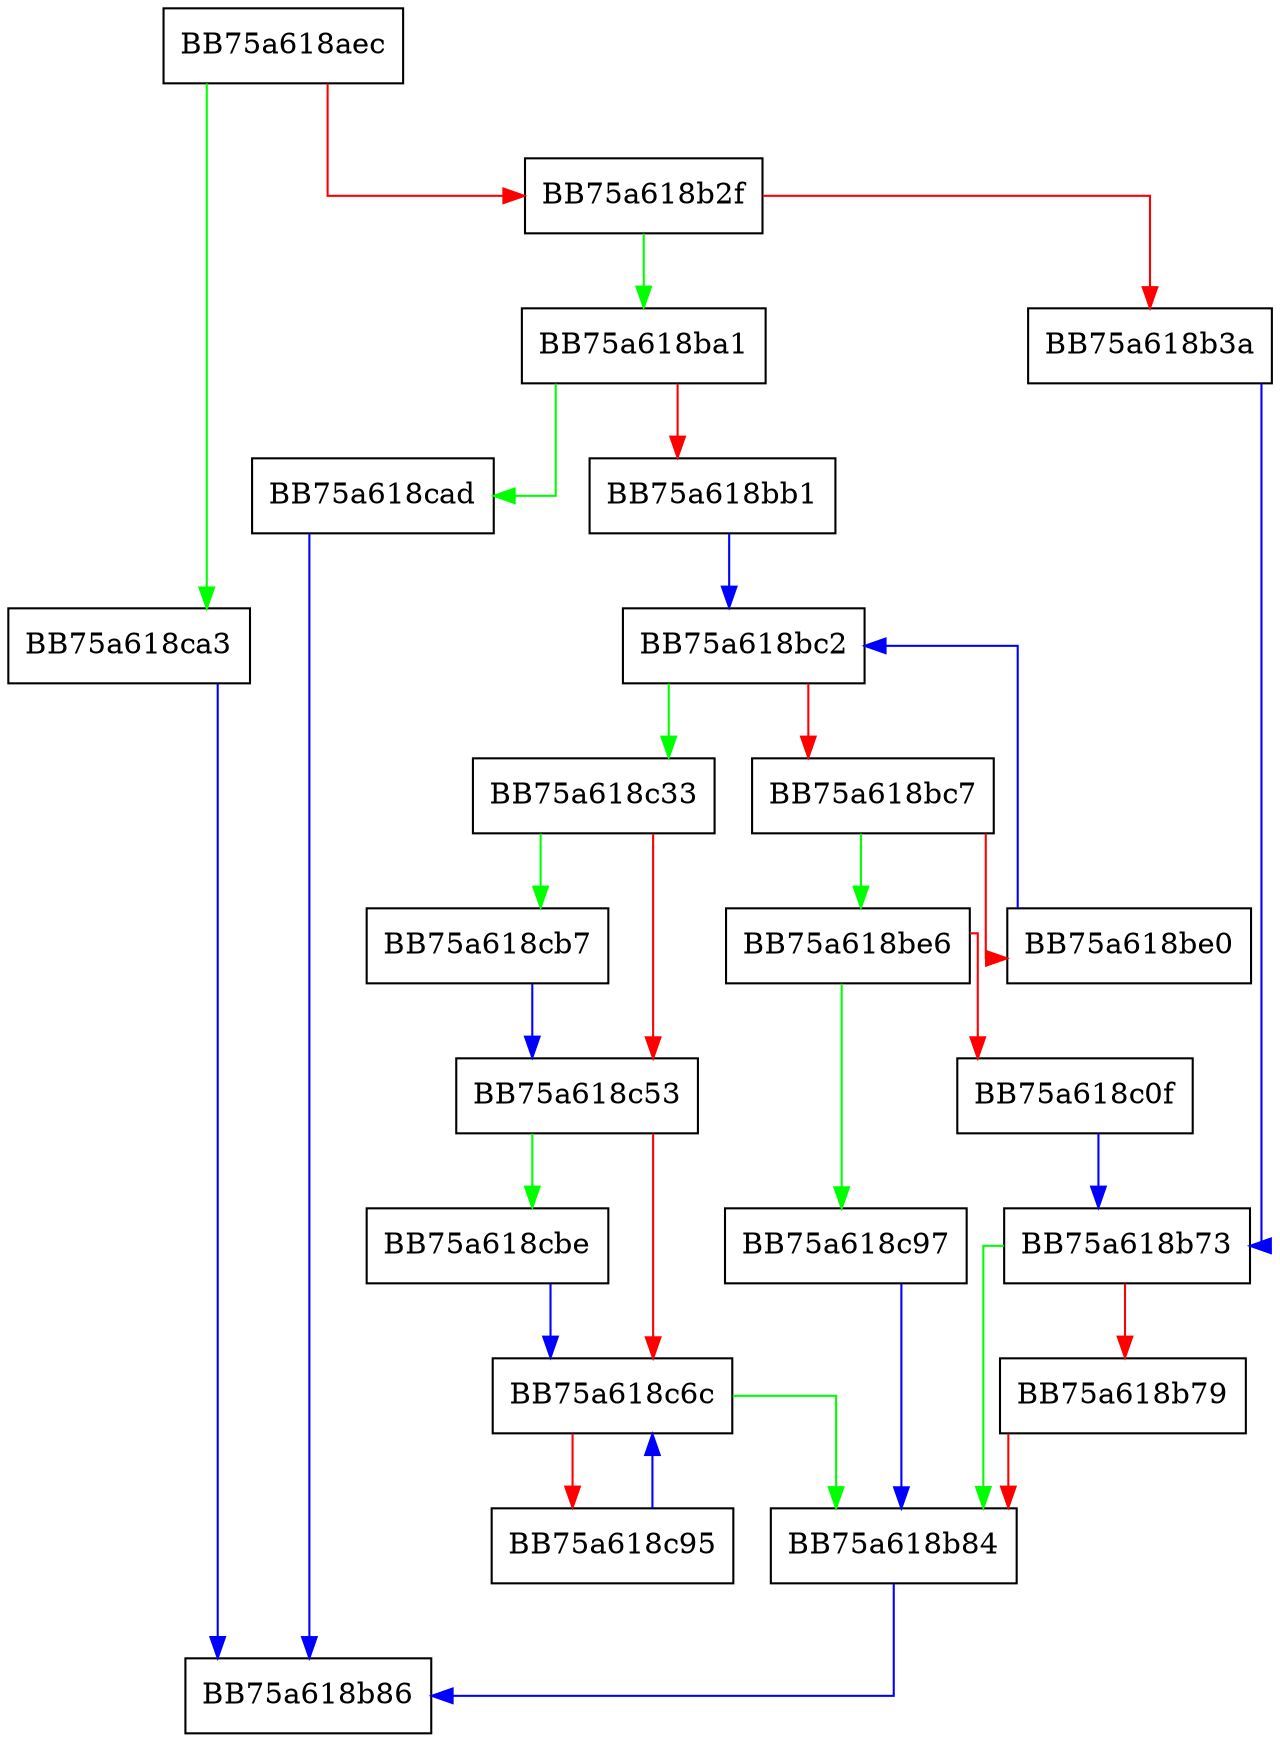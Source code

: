 digraph decodeSymbol1 {
  node [shape="box"];
  graph [splines=ortho];
  BB75a618aec -> BB75a618ca3 [color="green"];
  BB75a618aec -> BB75a618b2f [color="red"];
  BB75a618b2f -> BB75a618ba1 [color="green"];
  BB75a618b2f -> BB75a618b3a [color="red"];
  BB75a618b3a -> BB75a618b73 [color="blue"];
  BB75a618b73 -> BB75a618b84 [color="green"];
  BB75a618b73 -> BB75a618b79 [color="red"];
  BB75a618b79 -> BB75a618b84 [color="red"];
  BB75a618b84 -> BB75a618b86 [color="blue"];
  BB75a618ba1 -> BB75a618cad [color="green"];
  BB75a618ba1 -> BB75a618bb1 [color="red"];
  BB75a618bb1 -> BB75a618bc2 [color="blue"];
  BB75a618bc2 -> BB75a618c33 [color="green"];
  BB75a618bc2 -> BB75a618bc7 [color="red"];
  BB75a618bc7 -> BB75a618be6 [color="green"];
  BB75a618bc7 -> BB75a618be0 [color="red"];
  BB75a618be0 -> BB75a618bc2 [color="blue"];
  BB75a618be6 -> BB75a618c97 [color="green"];
  BB75a618be6 -> BB75a618c0f [color="red"];
  BB75a618c0f -> BB75a618b73 [color="blue"];
  BB75a618c33 -> BB75a618cb7 [color="green"];
  BB75a618c33 -> BB75a618c53 [color="red"];
  BB75a618c53 -> BB75a618cbe [color="green"];
  BB75a618c53 -> BB75a618c6c [color="red"];
  BB75a618c6c -> BB75a618b84 [color="green"];
  BB75a618c6c -> BB75a618c95 [color="red"];
  BB75a618c95 -> BB75a618c6c [color="blue"];
  BB75a618c97 -> BB75a618b84 [color="blue"];
  BB75a618ca3 -> BB75a618b86 [color="blue"];
  BB75a618cad -> BB75a618b86 [color="blue"];
  BB75a618cb7 -> BB75a618c53 [color="blue"];
  BB75a618cbe -> BB75a618c6c [color="blue"];
}